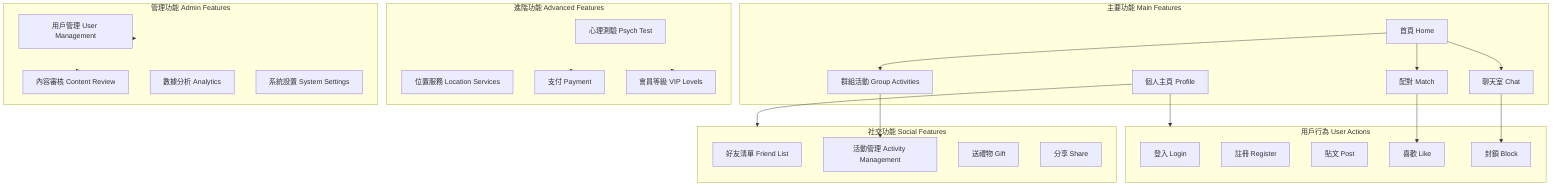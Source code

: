 graph TD
    subgraph MainFeatures["主要功能 Main Features"]
        Home["首頁 Home"]
        Match["配對 Match"]
        Chat["聊天室 Chat"]
        Group["群組活動 Group Activities"]
        Profile["個人主頁 Profile"]
    end

    subgraph UserActions["用戶行為 User Actions"]
        Login["登入 Login"]
        Register["註冊 Register"]
        Post["貼文 Post"]
        Like["喜歡 Like"]
        Block["封鎖 Block"]
    end

    subgraph AdvancedFeatures["進階功能 Advanced Features"]
        PsychTest["心理測驗 Psych Test"]
        Location["位置服務 Location Services"]
        Payment["支付 Payment"]
        VIP["會員等級 VIP Levels"]
    end

    subgraph SocialFeatures["社交功能 Social Features"]
        Friends["好友清單 Friend List"]
        Activities["活動管理 Activity Management"]
        Gift["送禮物 Gift"]
        Share["分享 Share"]
    end

    subgraph AdminFeatures["管理功能 Admin Features"]
        UserManage["用戶管理 User Management"]
        ContentReview["內容審核 Content Review"]
        Analytics["數據分析 Analytics"]
        Settings["系統設置 System Settings"]
    end

    Home --> Match
    Home --> Chat
    Home --> Group
    Profile --> UserActions
    Profile --> SocialFeatures
    Match --> Like
    Chat --> Block
    Group --> Activities
    AdvancedFeatures --> Payment
    AdvancedFeatures --> VIP
    AdminFeatures --> UserManage
    AdminFeatures --> ContentReview